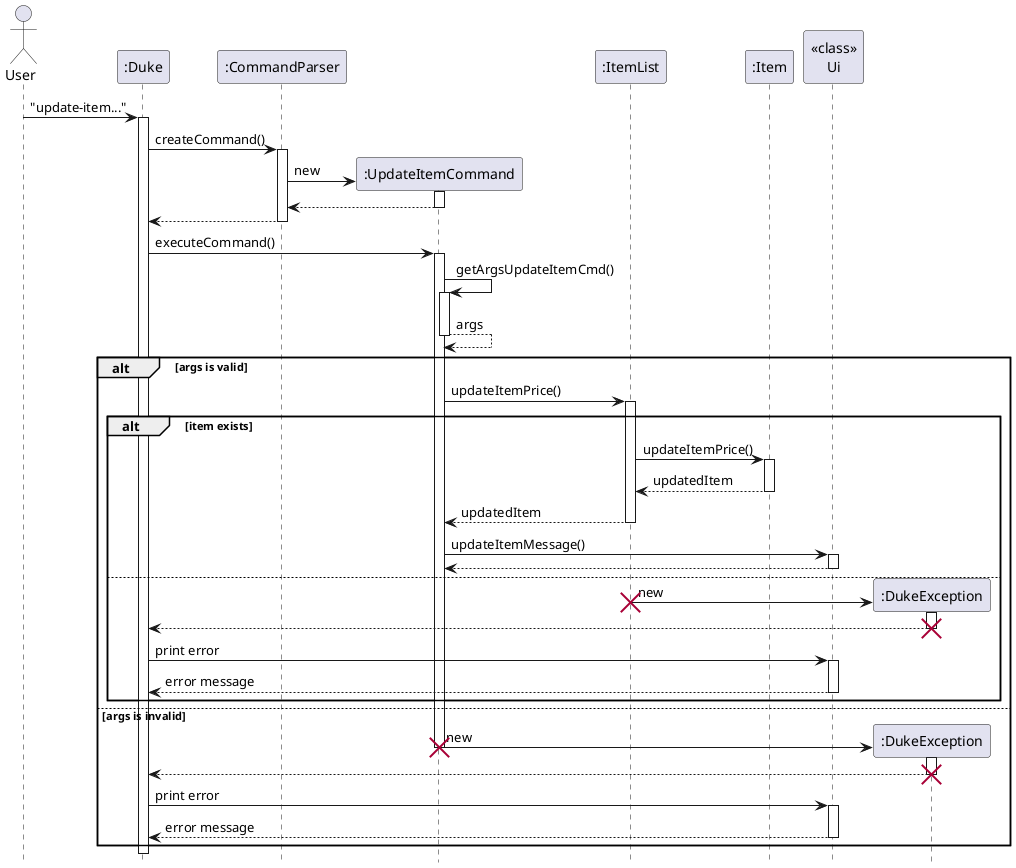 @startuml
hide footbox
Actor User
"User" -> ":Duke": "update-item..."
activate ":Duke"
":Duke" -> ":CommandParser": createCommand()
activate ":CommandParser"
":CommandParser" -> ":UpdateItemCommand"**: new
activate ":UpdateItemCommand"
return
":CommandParser" --> ":Duke"
deactivate
":Duke" -> ":UpdateItemCommand" : executeCommand()
activate ":UpdateItemCommand"
":UpdateItemCommand" -> ":UpdateItemCommand": getArgsUpdateItemCmd()
activate ":UpdateItemCommand"
return args
alt args is valid
":UpdateItemCommand" -> ":ItemList": updateItemPrice()
    activate ":ItemList"
    alt item exists
        ":ItemList" -> ":Item": updateItemPrice()
        activate ":Item"
        return updatedItem
        return updatedItem
        ":UpdateItemCommand" -> "<<class>>\nUi": updateItemMessage()
        activate "<<class>>\nUi"
        return
        deactivate ":ItemList"
        deactivate "<<class>>\nUi"
        deactivate ":Item"
    else
        ":ItemList" -> ":DukeException"** : new
        destroy ":ItemList"
        activate ":DukeException"
        ":DukeException" --> ":Duke"
        destroy ":DukeException"
        ":Duke" -> "<<class>>\nUi" : print error
        activate "<<class>>\nUi"
        "<<class>>\nUi" --> ":Duke" : error message
        deactivate "<<class>>\nUi"
    end
else args is invalid
    ":UpdateItemCommand" -> ":DukeException"** : new
    destroy ":UpdateItemCommand"
    activate ":DukeException"
    ":DukeException" --> ":Duke"
    destroy ":DukeException"
    ":Duke" -> "<<class>>\nUi" : print error
    activate "<<class>>\nUi"
    "<<class>>\nUi" --> ":Duke" : error message
    deactivate "<<class>>\nUi"


end

@enduml